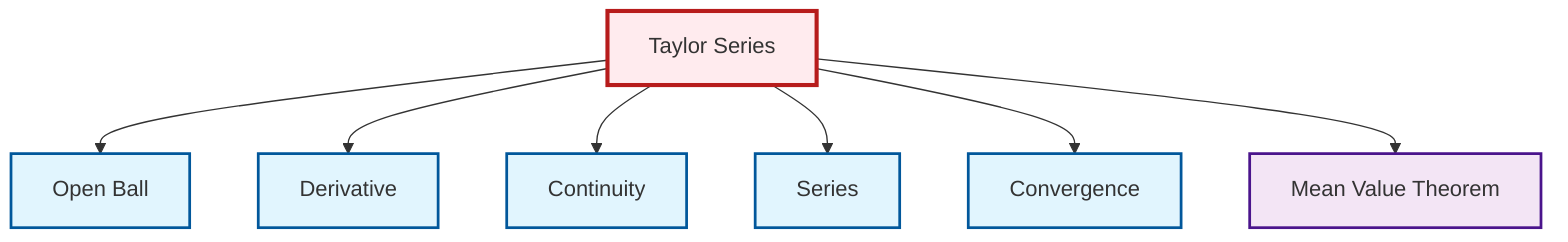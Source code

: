 graph TD
    classDef definition fill:#e1f5fe,stroke:#01579b,stroke-width:2px
    classDef theorem fill:#f3e5f5,stroke:#4a148c,stroke-width:2px
    classDef axiom fill:#fff3e0,stroke:#e65100,stroke-width:2px
    classDef example fill:#e8f5e9,stroke:#1b5e20,stroke-width:2px
    classDef current fill:#ffebee,stroke:#b71c1c,stroke-width:3px
    thm-taylor-series["Taylor Series"]:::theorem
    def-series["Series"]:::definition
    def-convergence["Convergence"]:::definition
    thm-mean-value["Mean Value Theorem"]:::theorem
    def-open-ball["Open Ball"]:::definition
    def-derivative["Derivative"]:::definition
    def-continuity["Continuity"]:::definition
    thm-taylor-series --> def-open-ball
    thm-taylor-series --> def-derivative
    thm-taylor-series --> def-continuity
    thm-taylor-series --> def-series
    thm-taylor-series --> def-convergence
    thm-taylor-series --> thm-mean-value
    class thm-taylor-series current